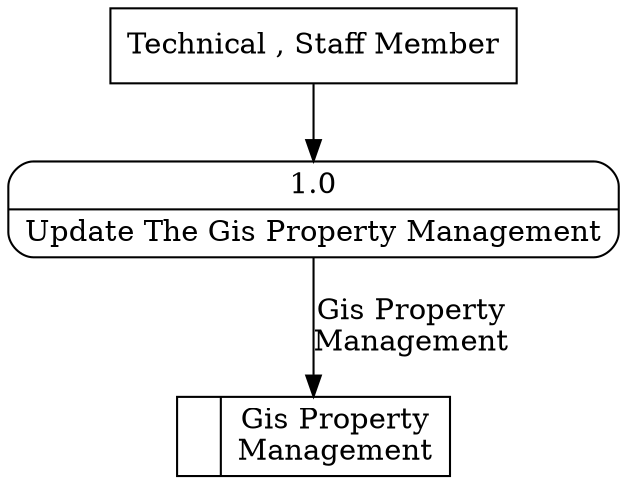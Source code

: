 digraph dfd2{ 
node[shape=record]
200 [label="<f0>  |<f1> Gis Property\nManagement " ];
201 [label="Technical , Staff Member" shape=box];
202 [label="{<f0> 1.0|<f1> Update The Gis Property Management }" shape=Mrecord];
201 -> 202
202 -> 200 [label="Gis Property\nManagement"]
}